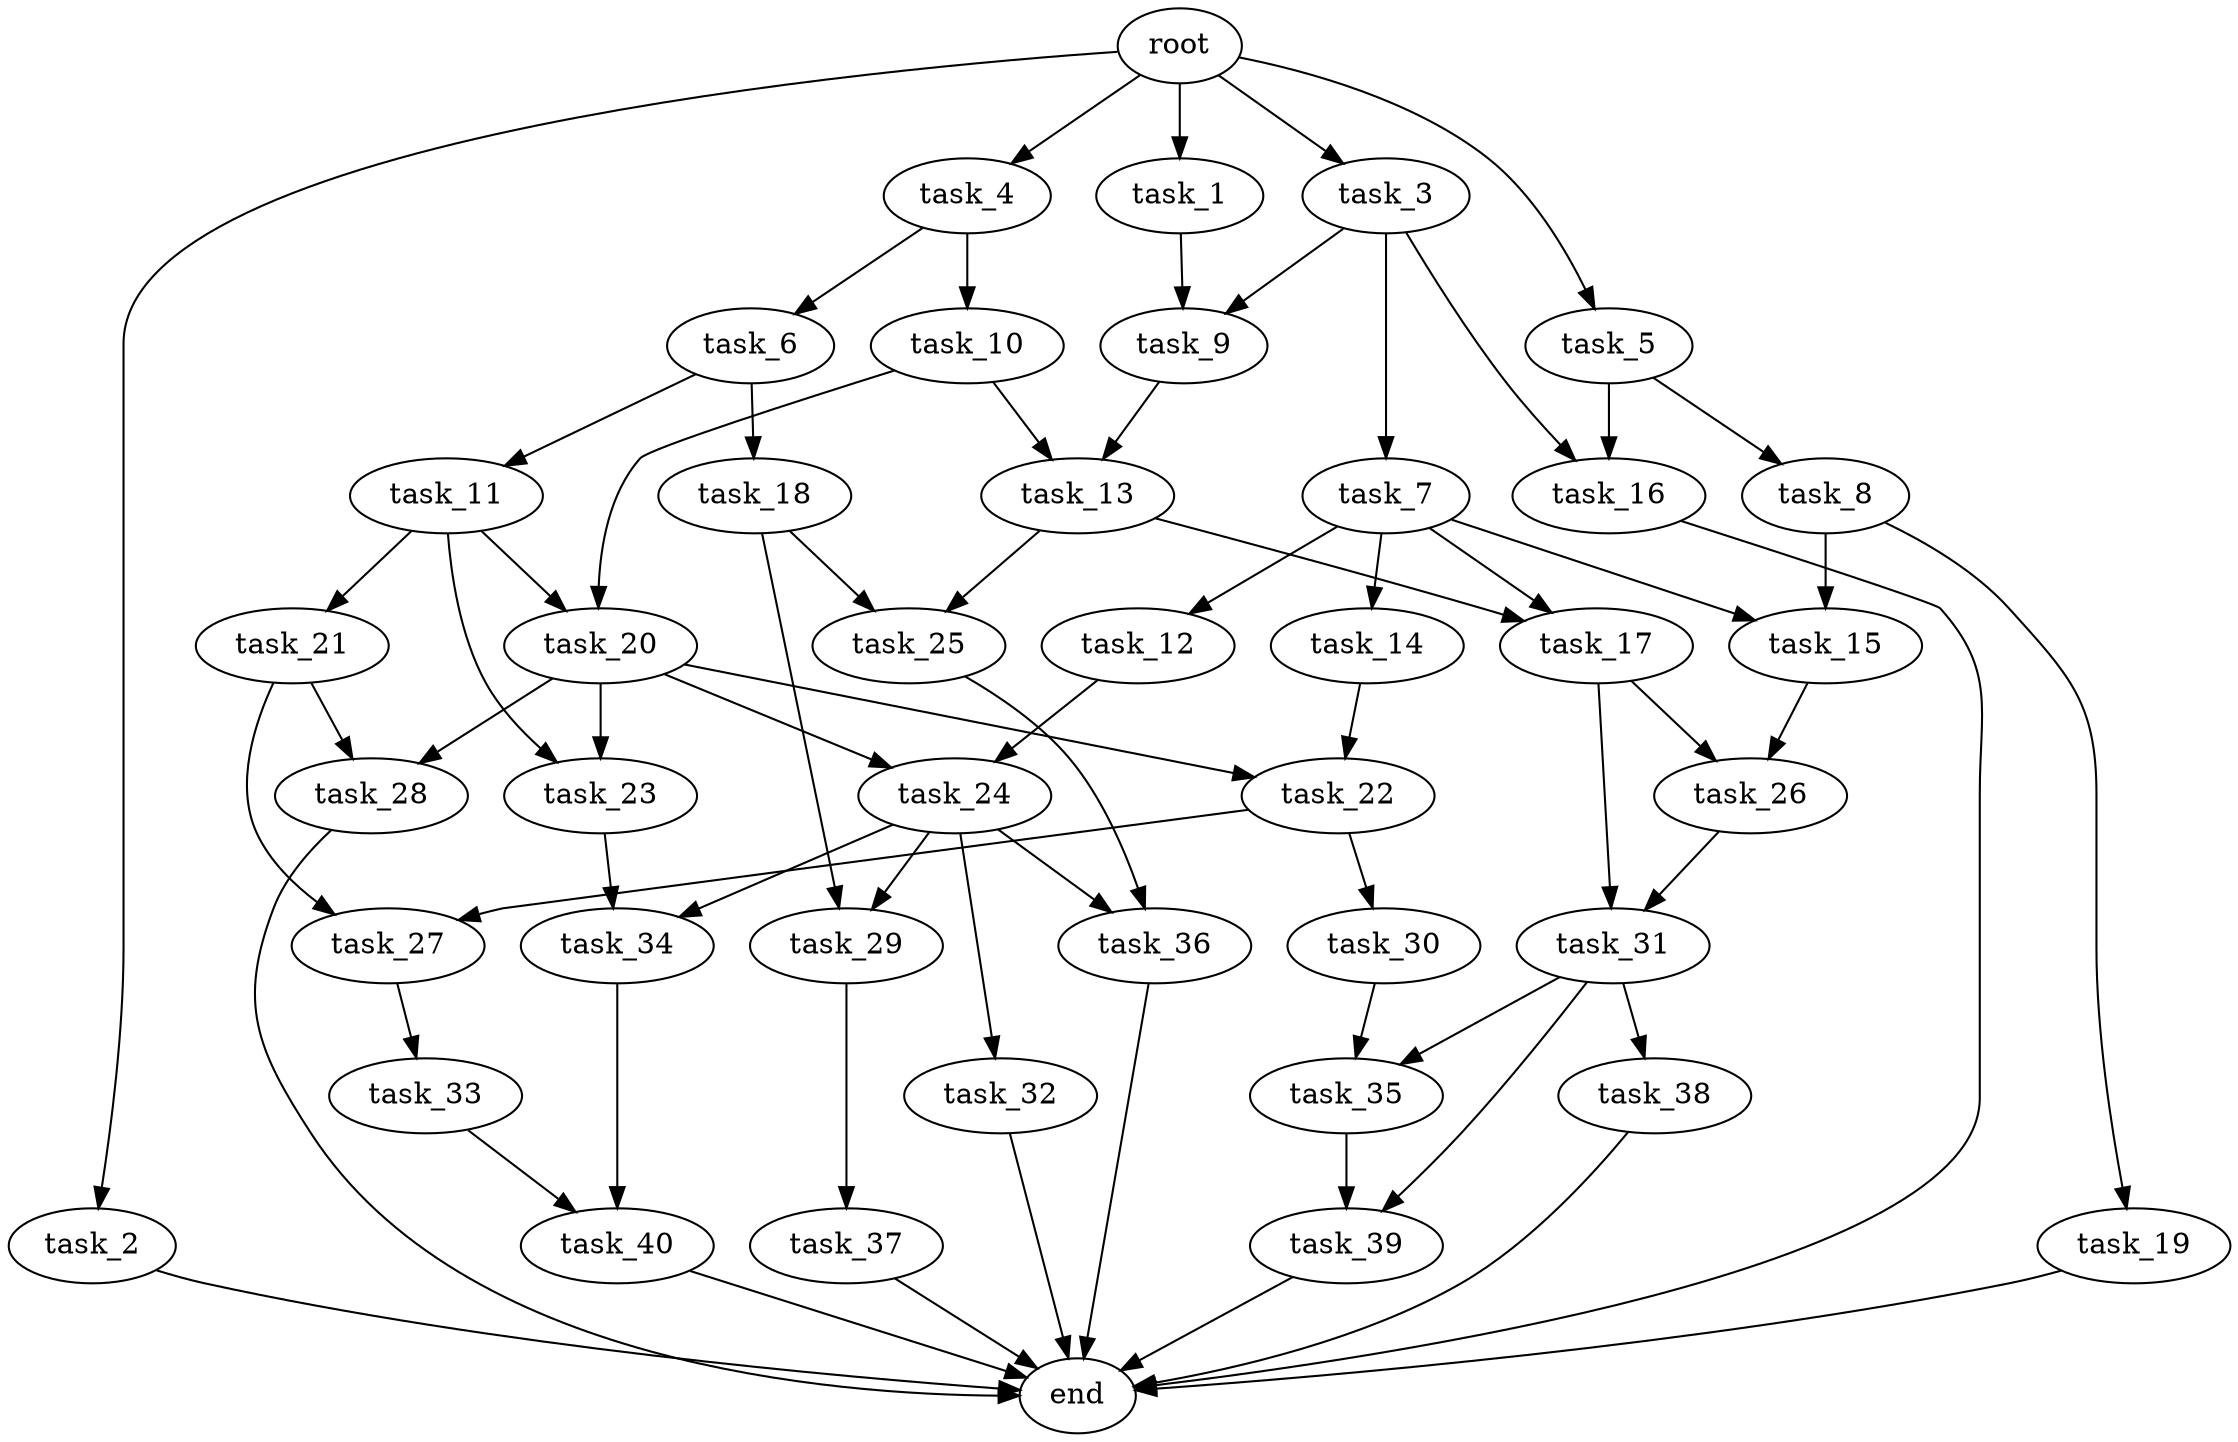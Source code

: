 digraph G {
  root [size="0.000000e+00"];
  task_1 [size="2.400602e+09"];
  task_2 [size="4.862104e+09"];
  task_3 [size="4.569900e+09"];
  task_4 [size="8.552748e+09"];
  task_5 [size="5.447478e+09"];
  task_6 [size="4.218820e+09"];
  task_7 [size="7.657328e+09"];
  task_8 [size="3.782725e+09"];
  task_9 [size="4.785517e+07"];
  task_10 [size="9.141212e+09"];
  task_11 [size="2.950558e+09"];
  task_12 [size="5.212879e+09"];
  task_13 [size="3.777732e+09"];
  task_14 [size="2.549619e+09"];
  task_15 [size="6.878114e+08"];
  task_16 [size="7.048249e+09"];
  task_17 [size="4.122674e+09"];
  task_18 [size="3.505843e+08"];
  task_19 [size="1.049326e+09"];
  task_20 [size="9.991761e+09"];
  task_21 [size="4.618810e+09"];
  task_22 [size="9.487948e+09"];
  task_23 [size="6.346425e+09"];
  task_24 [size="2.048172e+09"];
  task_25 [size="5.354597e+09"];
  task_26 [size="8.181535e+09"];
  task_27 [size="9.190542e+09"];
  task_28 [size="4.096538e+09"];
  task_29 [size="2.656744e+09"];
  task_30 [size="9.753154e+09"];
  task_31 [size="9.633382e+09"];
  task_32 [size="3.756966e+08"];
  task_33 [size="6.693119e+09"];
  task_34 [size="5.469083e+09"];
  task_35 [size="1.354554e+09"];
  task_36 [size="9.801312e+09"];
  task_37 [size="8.371733e+07"];
  task_38 [size="1.427957e+09"];
  task_39 [size="4.197565e+09"];
  task_40 [size="4.222785e+09"];
  end [size="0.000000e+00"];

  root -> task_1 [size="1.000000e-12"];
  root -> task_2 [size="1.000000e-12"];
  root -> task_3 [size="1.000000e-12"];
  root -> task_4 [size="1.000000e-12"];
  root -> task_5 [size="1.000000e-12"];
  task_1 -> task_9 [size="2.392759e+06"];
  task_2 -> end [size="1.000000e-12"];
  task_3 -> task_7 [size="7.657328e+08"];
  task_3 -> task_9 [size="2.392759e+06"];
  task_3 -> task_16 [size="3.524125e+08"];
  task_4 -> task_6 [size="4.218820e+08"];
  task_4 -> task_10 [size="9.141212e+08"];
  task_5 -> task_8 [size="3.782725e+08"];
  task_5 -> task_16 [size="3.524125e+08"];
  task_6 -> task_11 [size="2.950558e+08"];
  task_6 -> task_18 [size="3.505843e+07"];
  task_7 -> task_12 [size="5.212879e+08"];
  task_7 -> task_14 [size="2.549619e+08"];
  task_7 -> task_15 [size="3.439057e+07"];
  task_7 -> task_17 [size="2.061337e+08"];
  task_8 -> task_15 [size="3.439057e+07"];
  task_8 -> task_19 [size="1.049326e+08"];
  task_9 -> task_13 [size="1.888866e+08"];
  task_10 -> task_13 [size="1.888866e+08"];
  task_10 -> task_20 [size="4.995880e+08"];
  task_11 -> task_20 [size="4.995880e+08"];
  task_11 -> task_21 [size="4.618810e+08"];
  task_11 -> task_23 [size="3.173213e+08"];
  task_12 -> task_24 [size="1.024086e+08"];
  task_13 -> task_17 [size="2.061337e+08"];
  task_13 -> task_25 [size="2.677298e+08"];
  task_14 -> task_22 [size="4.743974e+08"];
  task_15 -> task_26 [size="4.090767e+08"];
  task_16 -> end [size="1.000000e-12"];
  task_17 -> task_26 [size="4.090767e+08"];
  task_17 -> task_31 [size="4.816691e+08"];
  task_18 -> task_25 [size="2.677298e+08"];
  task_18 -> task_29 [size="1.328372e+08"];
  task_19 -> end [size="1.000000e-12"];
  task_20 -> task_22 [size="4.743974e+08"];
  task_20 -> task_23 [size="3.173213e+08"];
  task_20 -> task_24 [size="1.024086e+08"];
  task_20 -> task_28 [size="2.048269e+08"];
  task_21 -> task_27 [size="4.595271e+08"];
  task_21 -> task_28 [size="2.048269e+08"];
  task_22 -> task_27 [size="4.595271e+08"];
  task_22 -> task_30 [size="9.753154e+08"];
  task_23 -> task_34 [size="2.734541e+08"];
  task_24 -> task_29 [size="1.328372e+08"];
  task_24 -> task_32 [size="3.756966e+07"];
  task_24 -> task_34 [size="2.734541e+08"];
  task_24 -> task_36 [size="4.900656e+08"];
  task_25 -> task_36 [size="4.900656e+08"];
  task_26 -> task_31 [size="4.816691e+08"];
  task_27 -> task_33 [size="6.693119e+08"];
  task_28 -> end [size="1.000000e-12"];
  task_29 -> task_37 [size="8.371733e+06"];
  task_30 -> task_35 [size="6.772769e+07"];
  task_31 -> task_35 [size="6.772769e+07"];
  task_31 -> task_38 [size="1.427957e+08"];
  task_31 -> task_39 [size="2.098782e+08"];
  task_32 -> end [size="1.000000e-12"];
  task_33 -> task_40 [size="2.111392e+08"];
  task_34 -> task_40 [size="2.111392e+08"];
  task_35 -> task_39 [size="2.098782e+08"];
  task_36 -> end [size="1.000000e-12"];
  task_37 -> end [size="1.000000e-12"];
  task_38 -> end [size="1.000000e-12"];
  task_39 -> end [size="1.000000e-12"];
  task_40 -> end [size="1.000000e-12"];
}
